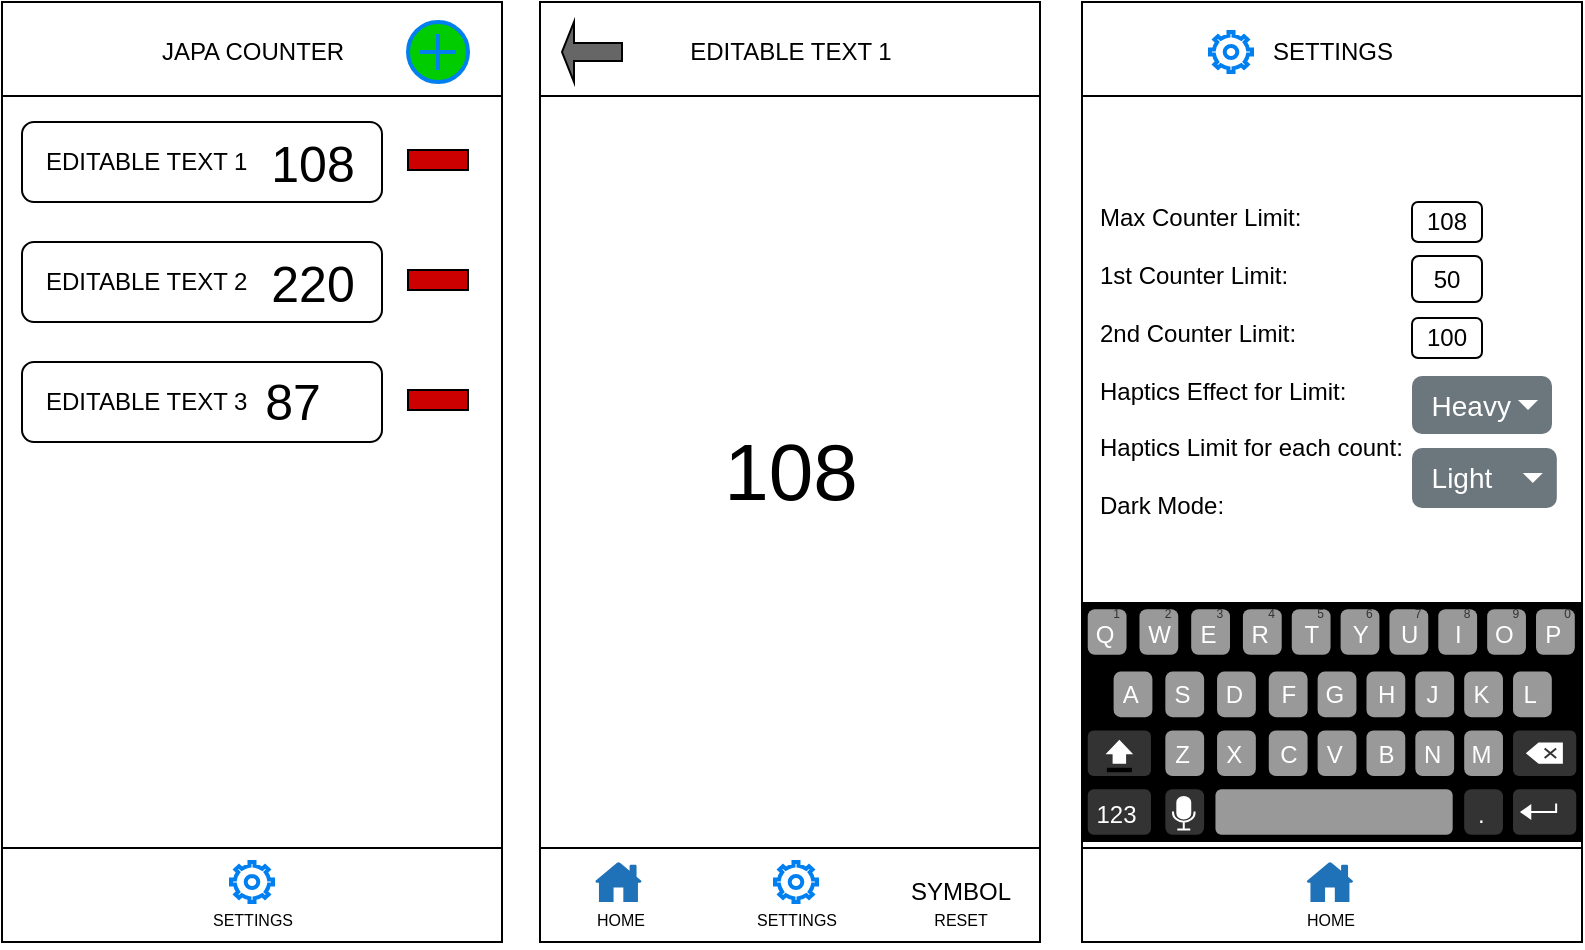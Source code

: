 <mxfile version="28.1.2">
  <diagram name="Page-1" id="dfNJQbDvSDNy0ns53r4n">
    <mxGraphModel dx="1186" dy="746" grid="1" gridSize="10" guides="1" tooltips="1" connect="1" arrows="1" fold="1" page="1" pageScale="1" pageWidth="827" pageHeight="1169" math="0" shadow="0">
      <root>
        <mxCell id="0" />
        <mxCell id="1" parent="0" />
        <mxCell id="suief4yFfAgGJzJjzFjQ-1" value="" style="shape=process;whiteSpace=wrap;html=1;backgroundOutline=1;rotation=90;" vertex="1" parent="1">
          <mxGeometry x="-90" y="190" width="470" height="250" as="geometry" />
        </mxCell>
        <mxCell id="suief4yFfAgGJzJjzFjQ-2" value="" style="shape=process;whiteSpace=wrap;html=1;backgroundOutline=1;rotation=90;" vertex="1" parent="1">
          <mxGeometry x="179" y="190" width="470" height="250" as="geometry" />
        </mxCell>
        <mxCell id="suief4yFfAgGJzJjzFjQ-3" value="" style="shape=process;whiteSpace=wrap;html=1;backgroundOutline=1;rotation=90;" vertex="1" parent="1">
          <mxGeometry x="450" y="190" width="470" height="250" as="geometry" />
        </mxCell>
        <mxCell id="suief4yFfAgGJzJjzFjQ-4" value="JAPA COUNTER" style="text;html=1;align=center;verticalAlign=middle;resizable=0;points=[];autosize=1;strokeColor=none;fillColor=none;" vertex="1" parent="1">
          <mxGeometry x="90" y="90" width="110" height="30" as="geometry" />
        </mxCell>
        <mxCell id="suief4yFfAgGJzJjzFjQ-5" value="&amp;nbsp; &amp;nbsp;EDITABLE TEXT 1" style="rounded=1;whiteSpace=wrap;html=1;align=left;" vertex="1" parent="1">
          <mxGeometry x="30" y="140" width="180" height="40" as="geometry" />
        </mxCell>
        <mxCell id="suief4yFfAgGJzJjzFjQ-14" value="" style="html=1;verticalLabelPosition=bottom;align=center;labelBackgroundColor=#ffffff;verticalAlign=top;strokeWidth=2;strokeColor=#0080F0;shadow=0;dashed=0;shape=mxgraph.ios7.icons.add;fillColor=#00CC00;" vertex="1" parent="1">
          <mxGeometry x="223" y="90" width="30" height="30" as="geometry" />
        </mxCell>
        <mxCell id="suief4yFfAgGJzJjzFjQ-17" value="" style="whiteSpace=wrap;html=1;fillColor=#CC0000;" vertex="1" parent="1">
          <mxGeometry x="223" y="154" width="30" height="10" as="geometry" />
        </mxCell>
        <mxCell id="suief4yFfAgGJzJjzFjQ-20" value="&amp;nbsp; &amp;nbsp;EDITABLE TEXT 2" style="rounded=1;whiteSpace=wrap;html=1;align=left;" vertex="1" parent="1">
          <mxGeometry x="30" y="200" width="180" height="40" as="geometry" />
        </mxCell>
        <mxCell id="suief4yFfAgGJzJjzFjQ-21" value="" style="whiteSpace=wrap;html=1;fillColor=#CC0000;strokeColor=default;align=center;verticalAlign=middle;fontFamily=Helvetica;fontSize=12;fontColor=default;" vertex="1" parent="1">
          <mxGeometry x="223" y="214" width="30" height="10" as="geometry" />
        </mxCell>
        <mxCell id="suief4yFfAgGJzJjzFjQ-22" value="&amp;nbsp; &amp;nbsp;EDITABLE TEXT 3" style="rounded=1;whiteSpace=wrap;html=1;align=left;" vertex="1" parent="1">
          <mxGeometry x="30" y="260" width="180" height="40" as="geometry" />
        </mxCell>
        <mxCell id="suief4yFfAgGJzJjzFjQ-23" value="" style="whiteSpace=wrap;html=1;fillColor=#CC0000;strokeColor=default;align=center;verticalAlign=middle;fontFamily=Helvetica;fontSize=12;fontColor=default;" vertex="1" parent="1">
          <mxGeometry x="223" y="274" width="30" height="10" as="geometry" />
        </mxCell>
        <mxCell id="suief4yFfAgGJzJjzFjQ-25" value="EDITABLE TEXT 1" style="text;html=1;align=center;verticalAlign=middle;resizable=0;points=[];autosize=1;strokeColor=none;fillColor=none;" vertex="1" parent="1">
          <mxGeometry x="354" y="90" width="120" height="30" as="geometry" />
        </mxCell>
        <mxCell id="suief4yFfAgGJzJjzFjQ-26" value="&lt;font style=&quot;font-size: 40px;&quot;&gt;108&lt;/font&gt;" style="text;html=1;align=center;verticalAlign=middle;resizable=0;points=[];autosize=1;strokeColor=none;fillColor=none;" vertex="1" parent="1">
          <mxGeometry x="369" y="284" width="90" height="60" as="geometry" />
        </mxCell>
        <mxCell id="suief4yFfAgGJzJjzFjQ-27" value="&lt;font style=&quot;font-size: 25px;&quot;&gt;108&lt;/font&gt;" style="text;html=1;align=center;verticalAlign=middle;resizable=0;points=[];autosize=1;strokeColor=none;fillColor=none;" vertex="1" parent="1">
          <mxGeometry x="140" y="140" width="70" height="40" as="geometry" />
        </mxCell>
        <mxCell id="suief4yFfAgGJzJjzFjQ-28" value="&lt;font style=&quot;font-size: 25px;&quot;&gt;220&lt;/font&gt;" style="text;html=1;align=center;verticalAlign=middle;resizable=0;points=[];autosize=1;strokeColor=none;fillColor=none;" vertex="1" parent="1">
          <mxGeometry x="140" y="200" width="70" height="40" as="geometry" />
        </mxCell>
        <mxCell id="suief4yFfAgGJzJjzFjQ-29" value="&lt;font style=&quot;font-size: 25px;&quot;&gt;87&lt;/font&gt;" style="text;html=1;align=center;verticalAlign=middle;resizable=0;points=[];autosize=1;strokeColor=none;fillColor=none;" vertex="1" parent="1">
          <mxGeometry x="140" y="259" width="50" height="40" as="geometry" />
        </mxCell>
        <mxCell id="suief4yFfAgGJzJjzFjQ-30" value="" style="shape=singleArrow;direction=west;whiteSpace=wrap;html=1;fillColor=#666666;" vertex="1" parent="1">
          <mxGeometry x="300" y="90" width="30" height="30" as="geometry" />
        </mxCell>
        <mxCell id="suief4yFfAgGJzJjzFjQ-31" value="&lt;font style=&quot;font-size: 8px;&quot;&gt;RESET&lt;/font&gt;" style="text;html=1;align=center;verticalAlign=middle;resizable=0;points=[];autosize=1;strokeColor=none;fillColor=none;" vertex="1" parent="1">
          <mxGeometry x="474" y="523" width="50" height="30" as="geometry" />
        </mxCell>
        <mxCell id="suief4yFfAgGJzJjzFjQ-33" value="&lt;font style=&quot;font-size: 8px;&quot;&gt;HOME&lt;/font&gt;" style="text;html=1;align=center;verticalAlign=middle;resizable=0;points=[];autosize=1;strokeColor=none;fillColor=none;" vertex="1" parent="1">
          <mxGeometry x="304" y="523" width="50" height="30" as="geometry" />
        </mxCell>
        <mxCell id="suief4yFfAgGJzJjzFjQ-34" value="SYMBOL" style="text;html=1;align=center;verticalAlign=middle;resizable=0;points=[];autosize=1;strokeColor=none;fillColor=none;" vertex="1" parent="1">
          <mxGeometry x="464" y="510" width="70" height="30" as="geometry" />
        </mxCell>
        <mxCell id="suief4yFfAgGJzJjzFjQ-36" value="&lt;font style=&quot;font-size: 8px;&quot;&gt;SETTINGS&lt;/font&gt;" style="text;html=1;align=center;verticalAlign=middle;resizable=0;points=[];autosize=1;strokeColor=none;fillColor=none;" vertex="1" parent="1">
          <mxGeometry x="387" y="523" width="60" height="30" as="geometry" />
        </mxCell>
        <mxCell id="suief4yFfAgGJzJjzFjQ-40" value="&lt;font style=&quot;font-size: 8px;&quot;&gt;SETTINGS&lt;/font&gt;" style="text;html=1;align=center;verticalAlign=middle;resizable=0;points=[];autosize=1;strokeColor=none;fillColor=none;" vertex="1" parent="1">
          <mxGeometry x="115" y="523" width="60" height="30" as="geometry" />
        </mxCell>
        <mxCell id="suief4yFfAgGJzJjzFjQ-42" value="&lt;font style=&quot;font-size: 8px;&quot;&gt;HOME&lt;/font&gt;" style="text;html=1;align=center;verticalAlign=middle;resizable=0;points=[];autosize=1;strokeColor=none;fillColor=none;" vertex="1" parent="1">
          <mxGeometry x="659" y="523" width="50" height="30" as="geometry" />
        </mxCell>
        <mxCell id="suief4yFfAgGJzJjzFjQ-44" value="SETTINGS" style="text;html=1;align=center;verticalAlign=middle;resizable=0;points=[];autosize=1;strokeColor=none;fillColor=none;" vertex="1" parent="1">
          <mxGeometry x="645" y="90" width="80" height="30" as="geometry" />
        </mxCell>
        <mxCell id="suief4yFfAgGJzJjzFjQ-46" value="" style="html=1;verticalLabelPosition=bottom;align=center;labelBackgroundColor=#ffffff;verticalAlign=top;strokeWidth=2;strokeColor=#0080F0;shadow=0;dashed=0;shape=mxgraph.ios7.icons.settings;" vertex="1" parent="1">
          <mxGeometry x="406.5" y="510" width="21" height="20" as="geometry" />
        </mxCell>
        <mxCell id="suief4yFfAgGJzJjzFjQ-47" value="" style="html=1;verticalLabelPosition=bottom;align=center;labelBackgroundColor=#ffffff;verticalAlign=top;strokeWidth=2;strokeColor=#0080F0;shadow=0;dashed=0;shape=mxgraph.ios7.icons.settings;" vertex="1" parent="1">
          <mxGeometry x="624" y="95" width="21" height="20" as="geometry" />
        </mxCell>
        <mxCell id="suief4yFfAgGJzJjzFjQ-48" value="" style="sketch=0;pointerEvents=1;shadow=0;dashed=0;html=1;strokeColor=none;labelPosition=center;verticalLabelPosition=bottom;verticalAlign=top;outlineConnect=0;align=center;shape=mxgraph.office.concepts.home;fillColor=#2072B8;" vertex="1" parent="1">
          <mxGeometry x="316.5" y="510" width="23.5" height="20" as="geometry" />
        </mxCell>
        <mxCell id="suief4yFfAgGJzJjzFjQ-49" value="" style="sketch=0;pointerEvents=1;shadow=0;dashed=0;html=1;strokeColor=none;labelPosition=center;verticalLabelPosition=bottom;verticalAlign=top;outlineConnect=0;align=center;shape=mxgraph.office.concepts.home;fillColor=#2072B8;" vertex="1" parent="1">
          <mxGeometry x="672.25" y="510" width="23.5" height="20" as="geometry" />
        </mxCell>
        <mxCell id="suief4yFfAgGJzJjzFjQ-51" value="" style="html=1;verticalLabelPosition=bottom;align=center;labelBackgroundColor=#ffffff;verticalAlign=top;strokeWidth=2;strokeColor=#0080F0;shadow=0;dashed=0;shape=mxgraph.ios7.icons.settings;" vertex="1" parent="1">
          <mxGeometry x="134.5" y="510" width="21" height="20" as="geometry" />
        </mxCell>
        <mxCell id="suief4yFfAgGJzJjzFjQ-52" value="Max Counter Limit:&lt;br&gt;&lt;br&gt;1st Counter Limit:&lt;br&gt;&lt;br&gt;2nd Counter Limit:&lt;br&gt;&lt;div&gt;&lt;br&gt;&lt;div&gt;Haptics Effect for Limit:&amp;nbsp;&lt;/div&gt;&lt;div&gt;&lt;br&gt;&lt;/div&gt;&lt;div&gt;Haptics Limit for each count:&amp;nbsp;&lt;/div&gt;&lt;div&gt;&lt;br&gt;&lt;/div&gt;&lt;div&gt;Dark Mode:&amp;nbsp;&lt;/div&gt;&lt;/div&gt;" style="text;html=1;align=left;verticalAlign=middle;whiteSpace=wrap;rounded=0;" vertex="1" parent="1">
          <mxGeometry x="567" y="150" width="215" height="220" as="geometry" />
        </mxCell>
        <mxCell id="suief4yFfAgGJzJjzFjQ-53" value="" style="shape=image;html=1;verticalAlign=top;verticalLabelPosition=bottom;labelBackgroundColor=#ffffff;imageAspect=0;aspect=fixed;image=https://icons.diagrams.net/icon-cache1/Ionicons_Fill_Vol_2-2187/toggle-592.svg" vertex="1" parent="1">
          <mxGeometry x="760" y="333" width="22" height="22" as="geometry" />
        </mxCell>
        <mxCell id="suief4yFfAgGJzJjzFjQ-54" value="&amp;nbsp; Light" style="html=1;shadow=0;dashed=0;shape=mxgraph.bootstrap.rrect;rSize=5;strokeColor=none;strokeWidth=1;fillColor=#6C767D;fontColor=#ffffff;whiteSpace=wrap;align=left;verticalAlign=middle;fontStyle=0;fontSize=14;spacingRight=20;" vertex="1" parent="1">
          <mxGeometry x="725" y="303" width="72.41" height="30" as="geometry" />
        </mxCell>
        <mxCell id="suief4yFfAgGJzJjzFjQ-55" value="" style="shape=triangle;direction=south;fillColor=#ffffff;strokeColor=none;perimeter=none;" vertex="1" parent="suief4yFfAgGJzJjzFjQ-54">
          <mxGeometry x="1" y="0.5" width="10" height="5" relative="1" as="geometry">
            <mxPoint x="-17" y="-2.5" as="offset" />
          </mxGeometry>
        </mxCell>
        <mxCell id="suief4yFfAgGJzJjzFjQ-56" value="&amp;nbsp; Heavy" style="html=1;shadow=0;dashed=0;shape=mxgraph.bootstrap.rrect;rSize=5;strokeColor=none;strokeWidth=1;fillColor=#6C767D;fontColor=#ffffff;whiteSpace=wrap;align=left;verticalAlign=middle;fontStyle=0;fontSize=14;spacingRight=20;" vertex="1" parent="1">
          <mxGeometry x="725" y="267" width="70" height="29" as="geometry" />
        </mxCell>
        <mxCell id="suief4yFfAgGJzJjzFjQ-57" value="" style="shape=triangle;direction=south;fillColor=#ffffff;strokeColor=none;perimeter=none;" vertex="1" parent="suief4yFfAgGJzJjzFjQ-56">
          <mxGeometry x="1" y="0.5" width="10" height="5" relative="1" as="geometry">
            <mxPoint x="-17" y="-2.5" as="offset" />
          </mxGeometry>
        </mxCell>
        <mxCell id="suief4yFfAgGJzJjzFjQ-58" value="50" style="rounded=1;whiteSpace=wrap;html=1;" vertex="1" parent="1">
          <mxGeometry x="725" y="207" width="35" height="23" as="geometry" />
        </mxCell>
        <mxCell id="suief4yFfAgGJzJjzFjQ-59" value="" style="verticalLabelPosition=bottom;verticalAlign=top;html=1;shadow=0;dashed=0;strokeWidth=1;shape=mxgraph.android.keyboard;sketch=0;fillColorStyles=fillColor2,fillColor3,fillColor4,fillColor5;fillColor2=#000000;fillColor3=#333333;fillColor4=#ffffff;fillColor5=#999999;strokeColor=none;" vertex="1" parent="1">
          <mxGeometry x="560" y="380" width="250" height="120" as="geometry" />
        </mxCell>
        <mxCell id="suief4yFfAgGJzJjzFjQ-61" value="100" style="rounded=1;whiteSpace=wrap;html=1;" vertex="1" parent="1">
          <mxGeometry x="725" y="238" width="35" height="20" as="geometry" />
        </mxCell>
        <mxCell id="suief4yFfAgGJzJjzFjQ-62" value="108" style="rounded=1;whiteSpace=wrap;html=1;" vertex="1" parent="1">
          <mxGeometry x="725" y="180" width="35" height="20" as="geometry" />
        </mxCell>
      </root>
    </mxGraphModel>
  </diagram>
</mxfile>
